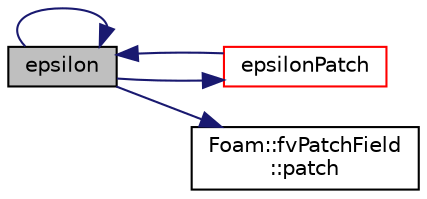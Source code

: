 digraph "epsilon"
{
  bgcolor="transparent";
  edge [fontname="Helvetica",fontsize="10",labelfontname="Helvetica",labelfontsize="10"];
  node [fontname="Helvetica",fontsize="10",shape=record];
  rankdir="LR";
  Node1850 [label="epsilon",height=0.2,width=0.4,color="black", fillcolor="grey75", style="filled", fontcolor="black"];
  Node1850 -> Node1850 [color="midnightblue",fontsize="10",style="solid",fontname="Helvetica"];
  Node1850 -> Node1851 [color="midnightblue",fontsize="10",style="solid",fontname="Helvetica"];
  Node1851 [label="epsilonPatch",height=0.2,width=0.4,color="red",URL="$a32129.html#ad684192532c35b596d19ec40e95ea6ca",tooltip="Helper function to return non-const access to an epsilon patch. "];
  Node1851 -> Node1850 [color="midnightblue",fontsize="10",style="solid",fontname="Helvetica"];
  Node1850 -> Node1904 [color="midnightblue",fontsize="10",style="solid",fontname="Helvetica"];
  Node1904 [label="Foam::fvPatchField\l::patch",height=0.2,width=0.4,color="black",URL="$a23169.html#aca0923a4611f6166ffd8fa14d81864a4",tooltip="Return patch. "];
}
